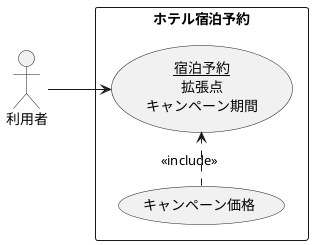 @startuml ユースケース図
left to right direction
actor 利用者
 rectangle ホテル宿泊予約{
   ' usecase ログイン
    usecase (<u>宿泊予約</u>\n拡張点\nキャンペーン期間) as input
    usecase キャンペーン価格
 }
 利用者 --> input
'  ログイン .> input : << include >>
 キャンペーン価格 .> input : << include >>
 
@enduml
